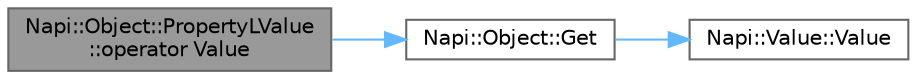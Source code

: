 digraph "Napi::Object::PropertyLValue::operator Value"
{
 // LATEX_PDF_SIZE
  bgcolor="transparent";
  edge [fontname=Helvetica,fontsize=10,labelfontname=Helvetica,labelfontsize=10];
  node [fontname=Helvetica,fontsize=10,shape=box,height=0.2,width=0.4];
  rankdir="LR";
  Node1 [id="Node000001",label="Napi::Object::PropertyLValue\l::operator Value",height=0.2,width=0.4,color="gray40", fillcolor="grey60", style="filled", fontcolor="black",tooltip="Converts an L-value to a value."];
  Node1 -> Node2 [id="edge5_Node000001_Node000002",color="steelblue1",style="solid",tooltip=" "];
  Node2 [id="Node000002",label="Napi::Object::Get",height=0.2,width=0.4,color="grey40", fillcolor="white", style="filled",URL="$class_napi_1_1_object.html#a4cc2ecc864b3e98b3b1f13393a7cdfdf",tooltip="Gets a property."];
  Node2 -> Node3 [id="edge6_Node000002_Node000003",color="steelblue1",style="solid",tooltip=" "];
  Node3 [id="Node000003",label="Napi::Value::Value",height=0.2,width=0.4,color="grey40", fillcolor="white", style="filled",URL="$class_napi_1_1_value.html#a91352891b563fb744683240949e458e4",tooltip="Creates a new empty Value instance."];
}
